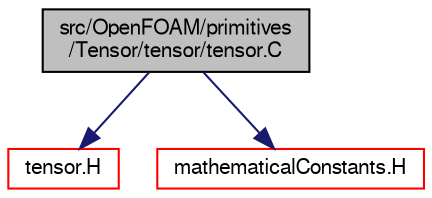 digraph "src/OpenFOAM/primitives/Tensor/tensor/tensor.C"
{
  bgcolor="transparent";
  edge [fontname="FreeSans",fontsize="10",labelfontname="FreeSans",labelfontsize="10"];
  node [fontname="FreeSans",fontsize="10",shape=record];
  Node0 [label="src/OpenFOAM/primitives\l/Tensor/tensor/tensor.C",height=0.2,width=0.4,color="black", fillcolor="grey75", style="filled", fontcolor="black"];
  Node0 -> Node1 [color="midnightblue",fontsize="10",style="solid",fontname="FreeSans"];
  Node1 [label="tensor.H",height=0.2,width=0.4,color="red",URL="$a12755.html"];
  Node0 -> Node55 [color="midnightblue",fontsize="10",style="solid",fontname="FreeSans"];
  Node55 [label="mathematicalConstants.H",height=0.2,width=0.4,color="red",URL="$a10238.html"];
}
